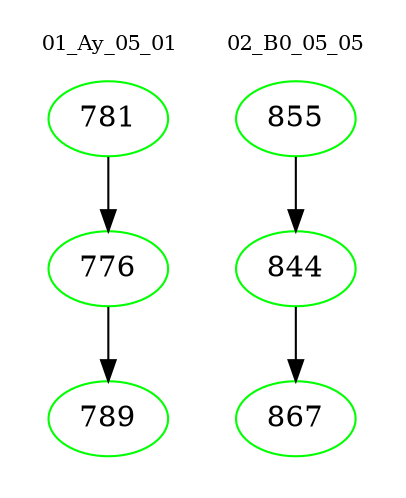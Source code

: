 digraph{
subgraph cluster_0 {
color = white
label = "01_Ay_05_01";
fontsize=10;
T0_781 [label="781", color="green"]
T0_781 -> T0_776 [color="black"]
T0_776 [label="776", color="green"]
T0_776 -> T0_789 [color="black"]
T0_789 [label="789", color="green"]
}
subgraph cluster_1 {
color = white
label = "02_B0_05_05";
fontsize=10;
T1_855 [label="855", color="green"]
T1_855 -> T1_844 [color="black"]
T1_844 [label="844", color="green"]
T1_844 -> T1_867 [color="black"]
T1_867 [label="867", color="green"]
}
}
